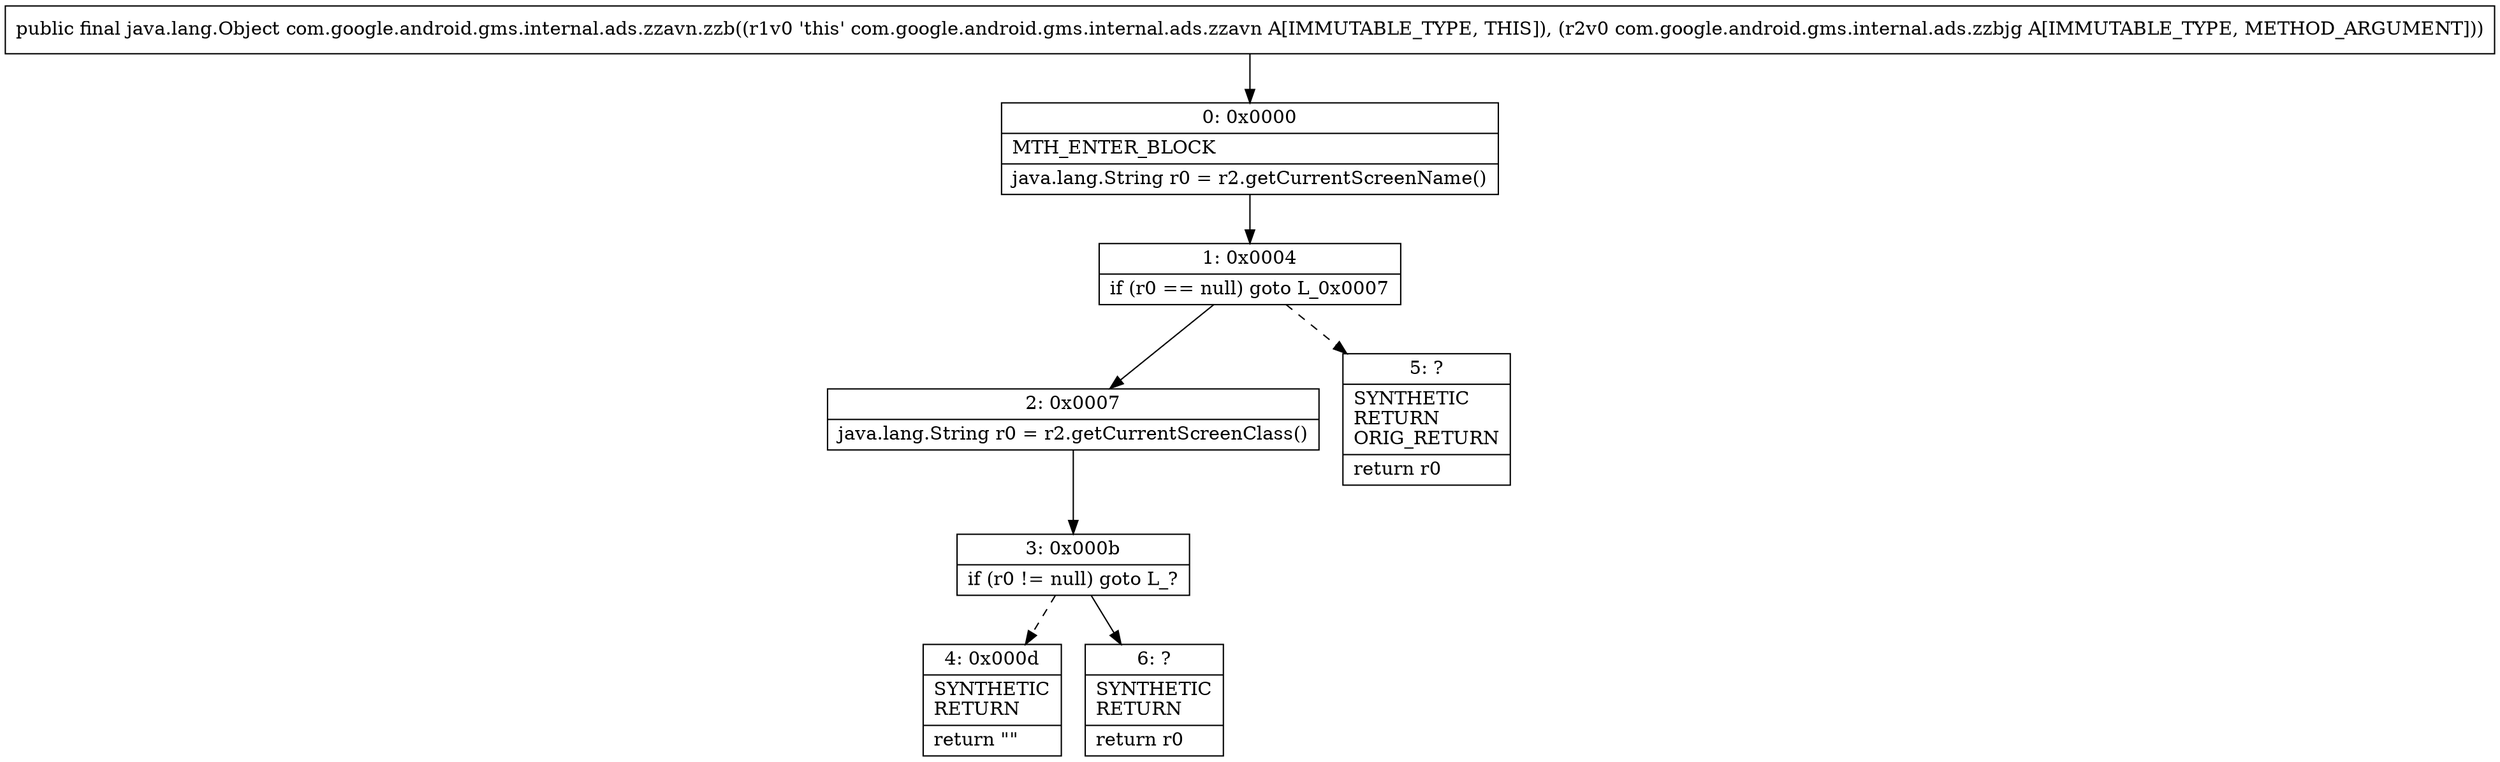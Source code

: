 digraph "CFG forcom.google.android.gms.internal.ads.zzavn.zzb(Lcom\/google\/android\/gms\/internal\/ads\/zzbjg;)Ljava\/lang\/Object;" {
Node_0 [shape=record,label="{0\:\ 0x0000|MTH_ENTER_BLOCK\l|java.lang.String r0 = r2.getCurrentScreenName()\l}"];
Node_1 [shape=record,label="{1\:\ 0x0004|if (r0 == null) goto L_0x0007\l}"];
Node_2 [shape=record,label="{2\:\ 0x0007|java.lang.String r0 = r2.getCurrentScreenClass()\l}"];
Node_3 [shape=record,label="{3\:\ 0x000b|if (r0 != null) goto L_?\l}"];
Node_4 [shape=record,label="{4\:\ 0x000d|SYNTHETIC\lRETURN\l|return \"\"\l}"];
Node_5 [shape=record,label="{5\:\ ?|SYNTHETIC\lRETURN\lORIG_RETURN\l|return r0\l}"];
Node_6 [shape=record,label="{6\:\ ?|SYNTHETIC\lRETURN\l|return r0\l}"];
MethodNode[shape=record,label="{public final java.lang.Object com.google.android.gms.internal.ads.zzavn.zzb((r1v0 'this' com.google.android.gms.internal.ads.zzavn A[IMMUTABLE_TYPE, THIS]), (r2v0 com.google.android.gms.internal.ads.zzbjg A[IMMUTABLE_TYPE, METHOD_ARGUMENT])) }"];
MethodNode -> Node_0;
Node_0 -> Node_1;
Node_1 -> Node_2;
Node_1 -> Node_5[style=dashed];
Node_2 -> Node_3;
Node_3 -> Node_4[style=dashed];
Node_3 -> Node_6;
}

